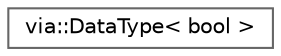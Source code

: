 digraph "Graphical Class Hierarchy"
{
 // LATEX_PDF_SIZE
  bgcolor="transparent";
  edge [fontname=Helvetica,fontsize=10,labelfontname=Helvetica,labelfontsize=10];
  node [fontname=Helvetica,fontsize=10,shape=box,height=0.2,width=0.4];
  rankdir="LR";
  Node0 [id="Node000000",label="via::DataType\< bool \>",height=0.2,width=0.4,color="grey40", fillcolor="white", style="filled",URL="$structvia_1_1DataType_3_01bool_01_4.html",tooltip=" "];
}
